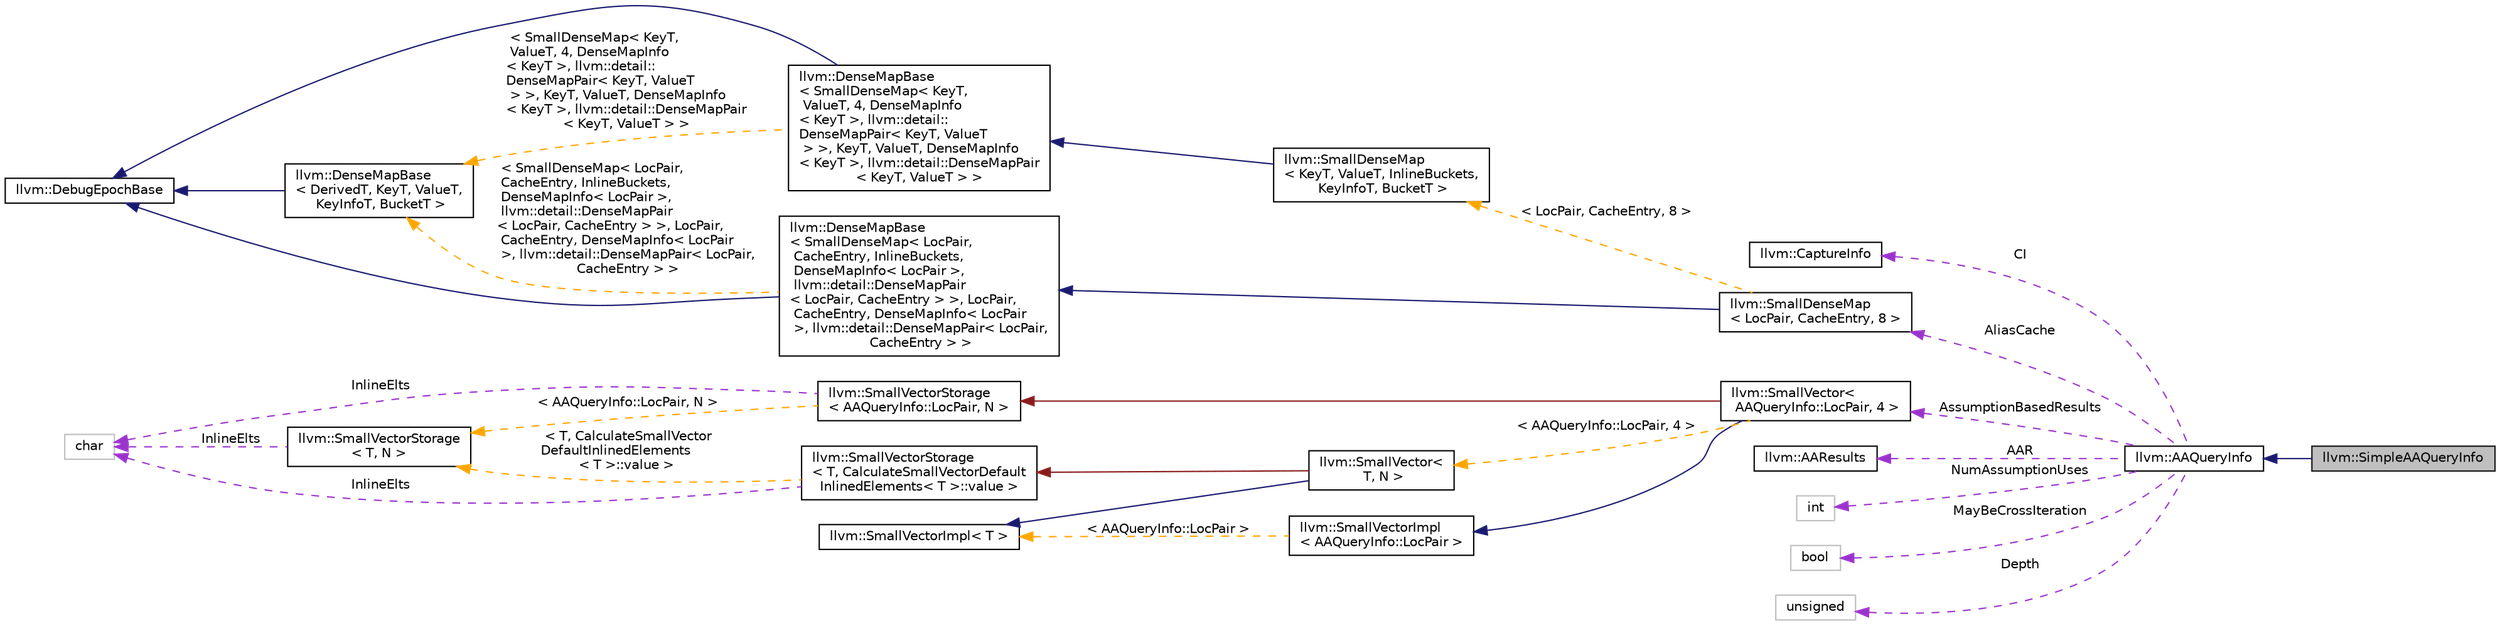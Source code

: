 digraph "llvm::SimpleAAQueryInfo"
{
 // LATEX_PDF_SIZE
  bgcolor="transparent";
  edge [fontname="Helvetica",fontsize="10",labelfontname="Helvetica",labelfontsize="10"];
  node [fontname="Helvetica",fontsize="10",shape=record];
  rankdir="LR";
  Node1 [label="llvm::SimpleAAQueryInfo",height=0.2,width=0.4,color="black", fillcolor="grey75", style="filled", fontcolor="black",tooltip="AAQueryInfo that uses SimpleCaptureInfo."];
  Node2 -> Node1 [dir="back",color="midnightblue",fontsize="10",style="solid",fontname="Helvetica"];
  Node2 [label="llvm::AAQueryInfo",height=0.2,width=0.4,color="black",URL="$classllvm_1_1AAQueryInfo.html",tooltip="This class stores info we want to provide to or retain within an alias query."];
  Node3 -> Node2 [dir="back",color="darkorchid3",fontsize="10",style="dashed",label=" CI" ,fontname="Helvetica"];
  Node3 [label="llvm::CaptureInfo",height=0.2,width=0.4,color="black",URL="$structllvm_1_1CaptureInfo.html",tooltip="Virtual base class for providers of capture information."];
  Node4 -> Node2 [dir="back",color="darkorchid3",fontsize="10",style="dashed",label=" AliasCache" ,fontname="Helvetica"];
  Node4 [label="llvm::SmallDenseMap\l\< LocPair, CacheEntry, 8 \>",height=0.2,width=0.4,color="black",URL="$classllvm_1_1SmallDenseMap.html",tooltip=" "];
  Node5 -> Node4 [dir="back",color="midnightblue",fontsize="10",style="solid",fontname="Helvetica"];
  Node5 [label="llvm::DenseMapBase\l\< SmallDenseMap\< LocPair,\l CacheEntry, InlineBuckets,\l DenseMapInfo\< LocPair \>,\l llvm::detail::DenseMapPair\l\< LocPair, CacheEntry \> \>, LocPair,\l CacheEntry, DenseMapInfo\< LocPair\l \>, llvm::detail::DenseMapPair\< LocPair,\l CacheEntry \> \>",height=0.2,width=0.4,color="black",URL="$classllvm_1_1DenseMapBase.html",tooltip=" "];
  Node6 -> Node5 [dir="back",color="midnightblue",fontsize="10",style="solid",fontname="Helvetica"];
  Node6 [label="llvm::DebugEpochBase",height=0.2,width=0.4,color="black",URL="$classllvm_1_1DebugEpochBase.html",tooltip="A base class for data structure classes wishing to make iterators (\"handles\") pointing into themselve..."];
  Node7 -> Node5 [dir="back",color="orange",fontsize="10",style="dashed",label=" \< SmallDenseMap\< LocPair,\l CacheEntry, InlineBuckets,\l DenseMapInfo\< LocPair \>,\l llvm::detail::DenseMapPair\l\< LocPair, CacheEntry \> \>, LocPair,\l CacheEntry, DenseMapInfo\< LocPair\l \>, llvm::detail::DenseMapPair\< LocPair,\l CacheEntry \> \>" ,fontname="Helvetica"];
  Node7 [label="llvm::DenseMapBase\l\< DerivedT, KeyT, ValueT,\l KeyInfoT, BucketT \>",height=0.2,width=0.4,color="black",URL="$classllvm_1_1DenseMapBase.html",tooltip=" "];
  Node6 -> Node7 [dir="back",color="midnightblue",fontsize="10",style="solid",fontname="Helvetica"];
  Node8 -> Node4 [dir="back",color="orange",fontsize="10",style="dashed",label=" \< LocPair, CacheEntry, 8 \>" ,fontname="Helvetica"];
  Node8 [label="llvm::SmallDenseMap\l\< KeyT, ValueT, InlineBuckets,\l KeyInfoT, BucketT \>",height=0.2,width=0.4,color="black",URL="$classllvm_1_1SmallDenseMap.html",tooltip=" "];
  Node9 -> Node8 [dir="back",color="midnightblue",fontsize="10",style="solid",fontname="Helvetica"];
  Node9 [label="llvm::DenseMapBase\l\< SmallDenseMap\< KeyT,\l ValueT, 4, DenseMapInfo\l\< KeyT \>, llvm::detail::\lDenseMapPair\< KeyT, ValueT\l \> \>, KeyT, ValueT, DenseMapInfo\l\< KeyT \>, llvm::detail::DenseMapPair\l\< KeyT, ValueT \> \>",height=0.2,width=0.4,color="black",URL="$classllvm_1_1DenseMapBase.html",tooltip=" "];
  Node6 -> Node9 [dir="back",color="midnightblue",fontsize="10",style="solid",fontname="Helvetica"];
  Node7 -> Node9 [dir="back",color="orange",fontsize="10",style="dashed",label=" \< SmallDenseMap\< KeyT,\l ValueT, 4, DenseMapInfo\l\< KeyT \>, llvm::detail::\lDenseMapPair\< KeyT, ValueT\l \> \>, KeyT, ValueT, DenseMapInfo\l\< KeyT \>, llvm::detail::DenseMapPair\l\< KeyT, ValueT \> \>" ,fontname="Helvetica"];
  Node10 -> Node2 [dir="back",color="darkorchid3",fontsize="10",style="dashed",label=" AssumptionBasedResults" ,fontname="Helvetica"];
  Node10 [label="llvm::SmallVector\<\l AAQueryInfo::LocPair, 4 \>",height=0.2,width=0.4,color="black",URL="$classllvm_1_1SmallVector.html",tooltip=" "];
  Node11 -> Node10 [dir="back",color="midnightblue",fontsize="10",style="solid",fontname="Helvetica"];
  Node11 [label="llvm::SmallVectorImpl\l\< AAQueryInfo::LocPair \>",height=0.2,width=0.4,color="black",URL="$classllvm_1_1SmallVectorImpl.html",tooltip=" "];
  Node12 -> Node11 [dir="back",color="orange",fontsize="10",style="dashed",label=" \< AAQueryInfo::LocPair \>" ,fontname="Helvetica"];
  Node12 [label="llvm::SmallVectorImpl\< T \>",height=0.2,width=0.4,color="black",URL="$classllvm_1_1SmallVectorImpl.html",tooltip="This class consists of common code factored out of the SmallVector class to reduce code duplication b..."];
  Node13 -> Node10 [dir="back",color="firebrick4",fontsize="10",style="solid",fontname="Helvetica"];
  Node13 [label="llvm::SmallVectorStorage\l\< AAQueryInfo::LocPair, N \>",height=0.2,width=0.4,color="black",URL="$structllvm_1_1SmallVectorStorage.html",tooltip=" "];
  Node14 -> Node13 [dir="back",color="darkorchid3",fontsize="10",style="dashed",label=" InlineElts" ,fontname="Helvetica"];
  Node14 [label="char",height=0.2,width=0.4,color="grey75",tooltip=" "];
  Node15 -> Node13 [dir="back",color="orange",fontsize="10",style="dashed",label=" \< AAQueryInfo::LocPair, N \>" ,fontname="Helvetica"];
  Node15 [label="llvm::SmallVectorStorage\l\< T, N \>",height=0.2,width=0.4,color="black",URL="$structllvm_1_1SmallVectorStorage.html",tooltip="Storage for the SmallVector elements."];
  Node14 -> Node15 [dir="back",color="darkorchid3",fontsize="10",style="dashed",label=" InlineElts" ,fontname="Helvetica"];
  Node16 -> Node10 [dir="back",color="orange",fontsize="10",style="dashed",label=" \< AAQueryInfo::LocPair, 4 \>" ,fontname="Helvetica"];
  Node16 [label="llvm::SmallVector\<\l T, N \>",height=0.2,width=0.4,color="black",URL="$classllvm_1_1SmallVector.html",tooltip="This is a 'vector' (really, a variable-sized array), optimized for the case when the array is small."];
  Node12 -> Node16 [dir="back",color="midnightblue",fontsize="10",style="solid",fontname="Helvetica"];
  Node17 -> Node16 [dir="back",color="firebrick4",fontsize="10",style="solid",fontname="Helvetica"];
  Node17 [label="llvm::SmallVectorStorage\l\< T, CalculateSmallVectorDefault\lInlinedElements\< T \>::value \>",height=0.2,width=0.4,color="black",URL="$structllvm_1_1SmallVectorStorage.html",tooltip=" "];
  Node14 -> Node17 [dir="back",color="darkorchid3",fontsize="10",style="dashed",label=" InlineElts" ,fontname="Helvetica"];
  Node15 -> Node17 [dir="back",color="orange",fontsize="10",style="dashed",label=" \< T, CalculateSmallVector\lDefaultInlinedElements\l\< T \>::value \>" ,fontname="Helvetica"];
  Node18 -> Node2 [dir="back",color="darkorchid3",fontsize="10",style="dashed",label=" AAR" ,fontname="Helvetica"];
  Node18 [label="llvm::AAResults",height=0.2,width=0.4,color="black",URL="$classllvm_1_1AAResults.html",tooltip=" "];
  Node19 -> Node2 [dir="back",color="darkorchid3",fontsize="10",style="dashed",label=" NumAssumptionUses" ,fontname="Helvetica"];
  Node19 [label="int",height=0.2,width=0.4,color="grey75",tooltip=" "];
  Node20 -> Node2 [dir="back",color="darkorchid3",fontsize="10",style="dashed",label=" MayBeCrossIteration" ,fontname="Helvetica"];
  Node20 [label="bool",height=0.2,width=0.4,color="grey75",tooltip=" "];
  Node21 -> Node2 [dir="back",color="darkorchid3",fontsize="10",style="dashed",label=" Depth" ,fontname="Helvetica"];
  Node21 [label="unsigned",height=0.2,width=0.4,color="grey75",tooltip=" "];
}
